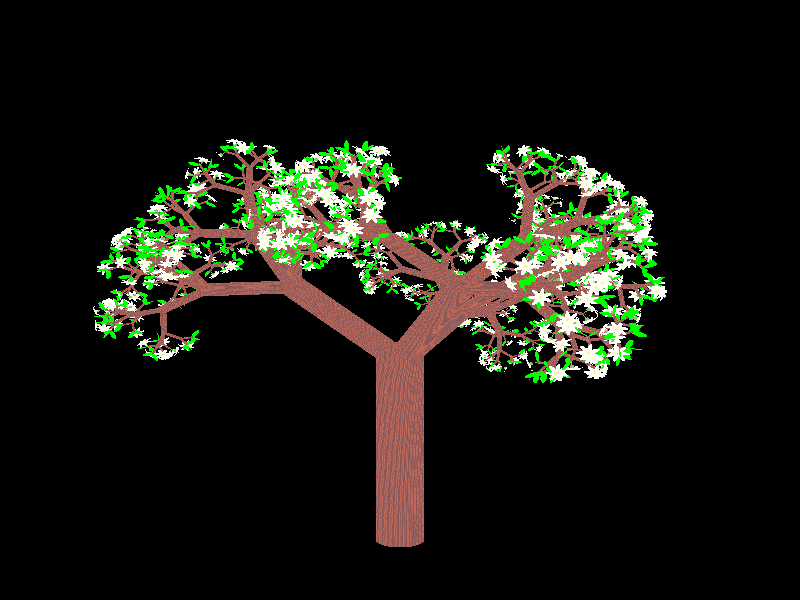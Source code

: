/*
  tree with flowers    tree3.pov  Povray 3.1 code 
  Oliver Knill, Feb, 11, 2000
*/ 

#include "colors.inc"
#include "textures.inc"
#include "woods.inc"

camera        { location<0,0,-4> up y right x look_at <0,0,4>     }
light_source  { <0, 600,-500> color rgb <1,1,1>                   }
light_source  { <0,-600,-500> color rgb <1,1,1>                   }

#declare R1 = seed(1);
#macro ra_angle()
  50*(rand(R1)-0.5)
#end

#declare R2 = seed(2);
#macro leaf_flower()
#declare l=0; #if (rand(R1)<0.7) #declare l=1; #end
l
#end

#declare wood_texture = texture {
   pigment { P_WoodGrain6A color_map { M_Wood6A }
   rotate z*90
   scale 0.1
   }
}

#declare leaf_texture = texture {
   pigment { color rgb <0,1,0> }
   finish {phong .1 phong_size 1        }
}

#declare leaf = disc { <1,0,0>, <0,0,1>, 1
    texture {leaf_texture                     }
    normal {wrinkles .2 scale <.5, 1, .2>     }
    scale <0.5,0.2,0.5>
}

#declare twig = union {
    cylinder {<0,0,0>,<1,0,0>, 0.1 }
    sphere   {<1,0,0>, 0.1         }
    texture  {wood_texture         }
}

#declare petal = cylinder {<1, 0, -1>, <1, 0, 1>, 1
    clipped_by {sphere {<0, 1, 0>, 1 scale <2, 1, 1>}}
    pigment {onion
       color_map {[0 rgb <1, 1, .3>] [.5 rgb <1,1,1>]}
       scale 3}
    normal {wrinkles .2 scale <.5, 1, .2>}
    finish {phong .1 phong_size 1}
    scale <1, 0.6, 0.4>}
                                          //   Petal and Flower by 
#declare flower = union {                 //   Chris Colefax, 13 June 1997
    #declare phi = 0;                    
    #while (phi < 360)
       object {petal rotate y * phi}
       #declare phi = phi + (360/7);
    #end
    sphere {y, 1 scale <0.3, 0.2, 0.3>
       pigment {rgb <.9, .8, .4>}
       normal  {bumps 1 scale 0.02}}
    sphere {y, 1 scale <0.35, 0.35, 0.35> translate y * -0.3}
    cylinder {<0,-1,0>,<0,0,0>, 0.07}
      pigment {rgb <0.3, 0.5, 0.2>}
      finish {phong .1 phong_size 2}
    rotate z*(-90) scale 0.4 translate x*0.5
}

#macro draw_twig(i) 
  #if (i=0)  twig #else draw_twig(i-1) #end
#end

#macro draw_leaf(i)
  #if (i=0) #if (leaf_flower()=1) leaf #else flower #end
  #else union {
     object{ draw_twig(i-1) translate -x                          }
     object{ draw_leaf(i-1) rotate z*(45+ra_angle()) rotate x*0*360/3 }
     object{ draw_leaf(i-1) rotate z*(45+ra_angle()) rotate x*1*360/3 }
     object{ draw_leaf(i-1) rotate z*(45+ra_angle()) rotate x*2*360/3 }
     translate x scale 0.6
  }
  #end
#end

#macro draw_plant(i)
  object{ draw_leaf(i) rotate z*90 translate y*(-0.8) scale 2.0}
#end

object{ draw_plant(7) rotate y*360*clock }